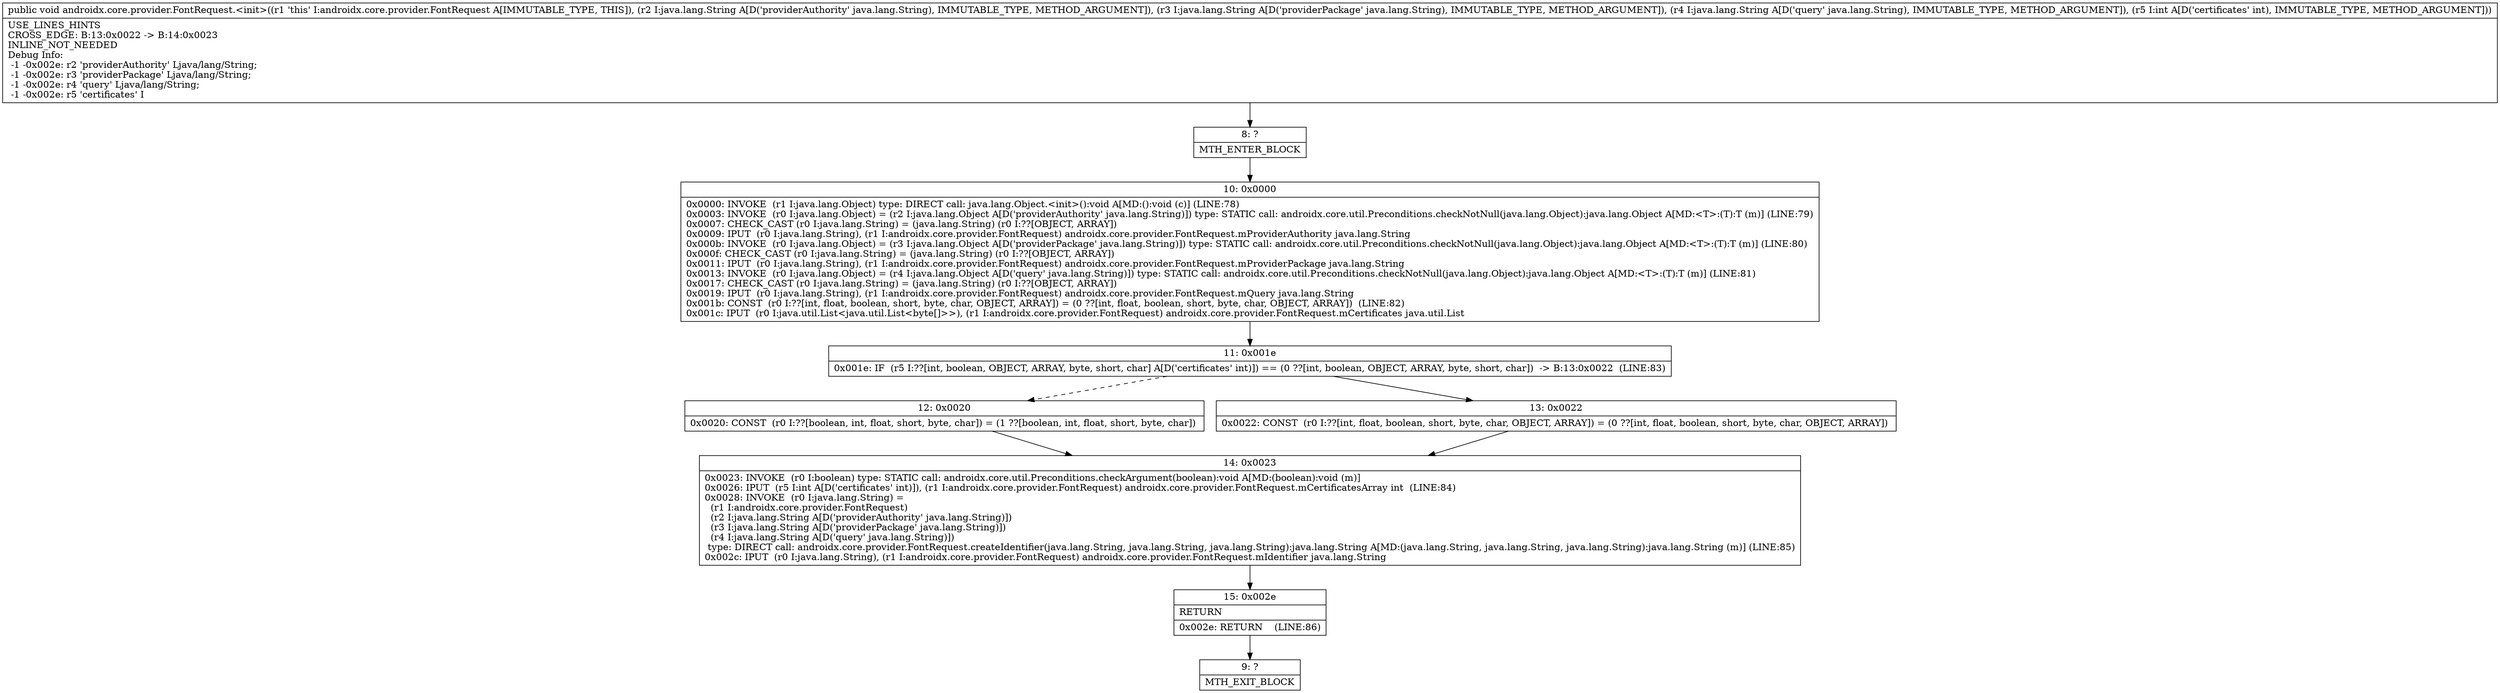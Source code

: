digraph "CFG forandroidx.core.provider.FontRequest.\<init\>(Ljava\/lang\/String;Ljava\/lang\/String;Ljava\/lang\/String;I)V" {
Node_8 [shape=record,label="{8\:\ ?|MTH_ENTER_BLOCK\l}"];
Node_10 [shape=record,label="{10\:\ 0x0000|0x0000: INVOKE  (r1 I:java.lang.Object) type: DIRECT call: java.lang.Object.\<init\>():void A[MD:():void (c)] (LINE:78)\l0x0003: INVOKE  (r0 I:java.lang.Object) = (r2 I:java.lang.Object A[D('providerAuthority' java.lang.String)]) type: STATIC call: androidx.core.util.Preconditions.checkNotNull(java.lang.Object):java.lang.Object A[MD:\<T\>:(T):T (m)] (LINE:79)\l0x0007: CHECK_CAST (r0 I:java.lang.String) = (java.lang.String) (r0 I:??[OBJECT, ARRAY]) \l0x0009: IPUT  (r0 I:java.lang.String), (r1 I:androidx.core.provider.FontRequest) androidx.core.provider.FontRequest.mProviderAuthority java.lang.String \l0x000b: INVOKE  (r0 I:java.lang.Object) = (r3 I:java.lang.Object A[D('providerPackage' java.lang.String)]) type: STATIC call: androidx.core.util.Preconditions.checkNotNull(java.lang.Object):java.lang.Object A[MD:\<T\>:(T):T (m)] (LINE:80)\l0x000f: CHECK_CAST (r0 I:java.lang.String) = (java.lang.String) (r0 I:??[OBJECT, ARRAY]) \l0x0011: IPUT  (r0 I:java.lang.String), (r1 I:androidx.core.provider.FontRequest) androidx.core.provider.FontRequest.mProviderPackage java.lang.String \l0x0013: INVOKE  (r0 I:java.lang.Object) = (r4 I:java.lang.Object A[D('query' java.lang.String)]) type: STATIC call: androidx.core.util.Preconditions.checkNotNull(java.lang.Object):java.lang.Object A[MD:\<T\>:(T):T (m)] (LINE:81)\l0x0017: CHECK_CAST (r0 I:java.lang.String) = (java.lang.String) (r0 I:??[OBJECT, ARRAY]) \l0x0019: IPUT  (r0 I:java.lang.String), (r1 I:androidx.core.provider.FontRequest) androidx.core.provider.FontRequest.mQuery java.lang.String \l0x001b: CONST  (r0 I:??[int, float, boolean, short, byte, char, OBJECT, ARRAY]) = (0 ??[int, float, boolean, short, byte, char, OBJECT, ARRAY])  (LINE:82)\l0x001c: IPUT  (r0 I:java.util.List\<java.util.List\<byte[]\>\>), (r1 I:androidx.core.provider.FontRequest) androidx.core.provider.FontRequest.mCertificates java.util.List \l}"];
Node_11 [shape=record,label="{11\:\ 0x001e|0x001e: IF  (r5 I:??[int, boolean, OBJECT, ARRAY, byte, short, char] A[D('certificates' int)]) == (0 ??[int, boolean, OBJECT, ARRAY, byte, short, char])  \-\> B:13:0x0022  (LINE:83)\l}"];
Node_12 [shape=record,label="{12\:\ 0x0020|0x0020: CONST  (r0 I:??[boolean, int, float, short, byte, char]) = (1 ??[boolean, int, float, short, byte, char]) \l}"];
Node_14 [shape=record,label="{14\:\ 0x0023|0x0023: INVOKE  (r0 I:boolean) type: STATIC call: androidx.core.util.Preconditions.checkArgument(boolean):void A[MD:(boolean):void (m)]\l0x0026: IPUT  (r5 I:int A[D('certificates' int)]), (r1 I:androidx.core.provider.FontRequest) androidx.core.provider.FontRequest.mCertificatesArray int  (LINE:84)\l0x0028: INVOKE  (r0 I:java.lang.String) = \l  (r1 I:androidx.core.provider.FontRequest)\l  (r2 I:java.lang.String A[D('providerAuthority' java.lang.String)])\l  (r3 I:java.lang.String A[D('providerPackage' java.lang.String)])\l  (r4 I:java.lang.String A[D('query' java.lang.String)])\l type: DIRECT call: androidx.core.provider.FontRequest.createIdentifier(java.lang.String, java.lang.String, java.lang.String):java.lang.String A[MD:(java.lang.String, java.lang.String, java.lang.String):java.lang.String (m)] (LINE:85)\l0x002c: IPUT  (r0 I:java.lang.String), (r1 I:androidx.core.provider.FontRequest) androidx.core.provider.FontRequest.mIdentifier java.lang.String \l}"];
Node_15 [shape=record,label="{15\:\ 0x002e|RETURN\l|0x002e: RETURN    (LINE:86)\l}"];
Node_9 [shape=record,label="{9\:\ ?|MTH_EXIT_BLOCK\l}"];
Node_13 [shape=record,label="{13\:\ 0x0022|0x0022: CONST  (r0 I:??[int, float, boolean, short, byte, char, OBJECT, ARRAY]) = (0 ??[int, float, boolean, short, byte, char, OBJECT, ARRAY]) \l}"];
MethodNode[shape=record,label="{public void androidx.core.provider.FontRequest.\<init\>((r1 'this' I:androidx.core.provider.FontRequest A[IMMUTABLE_TYPE, THIS]), (r2 I:java.lang.String A[D('providerAuthority' java.lang.String), IMMUTABLE_TYPE, METHOD_ARGUMENT]), (r3 I:java.lang.String A[D('providerPackage' java.lang.String), IMMUTABLE_TYPE, METHOD_ARGUMENT]), (r4 I:java.lang.String A[D('query' java.lang.String), IMMUTABLE_TYPE, METHOD_ARGUMENT]), (r5 I:int A[D('certificates' int), IMMUTABLE_TYPE, METHOD_ARGUMENT]))  | USE_LINES_HINTS\lCROSS_EDGE: B:13:0x0022 \-\> B:14:0x0023\lINLINE_NOT_NEEDED\lDebug Info:\l  \-1 \-0x002e: r2 'providerAuthority' Ljava\/lang\/String;\l  \-1 \-0x002e: r3 'providerPackage' Ljava\/lang\/String;\l  \-1 \-0x002e: r4 'query' Ljava\/lang\/String;\l  \-1 \-0x002e: r5 'certificates' I\l}"];
MethodNode -> Node_8;Node_8 -> Node_10;
Node_10 -> Node_11;
Node_11 -> Node_12[style=dashed];
Node_11 -> Node_13;
Node_12 -> Node_14;
Node_14 -> Node_15;
Node_15 -> Node_9;
Node_13 -> Node_14;
}

